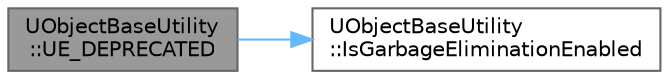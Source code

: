 digraph "UObjectBaseUtility::UE_DEPRECATED"
{
 // INTERACTIVE_SVG=YES
 // LATEX_PDF_SIZE
  bgcolor="transparent";
  edge [fontname=Helvetica,fontsize=10,labelfontname=Helvetica,labelfontsize=10];
  node [fontname=Helvetica,fontsize=10,shape=box,height=0.2,width=0.4];
  rankdir="LR";
  Node1 [id="Node000001",label="UObjectBaseUtility\l::UE_DEPRECATED",height=0.2,width=0.4,color="gray40", fillcolor="grey60", style="filled", fontcolor="black",tooltip=" "];
  Node1 -> Node2 [id="edge1_Node000001_Node000002",color="steelblue1",style="solid",tooltip=" "];
  Node2 [id="Node000002",label="UObjectBaseUtility\l::IsGarbageEliminationEnabled",height=0.2,width=0.4,color="grey40", fillcolor="white", style="filled",URL="$d6/d7b/classUObjectBaseUtility.html#a2dbc8859982bc0811be9c1025beabb09",tooltip="Helper function to access the private bGarbageEliminationEnabled variable."];
}
